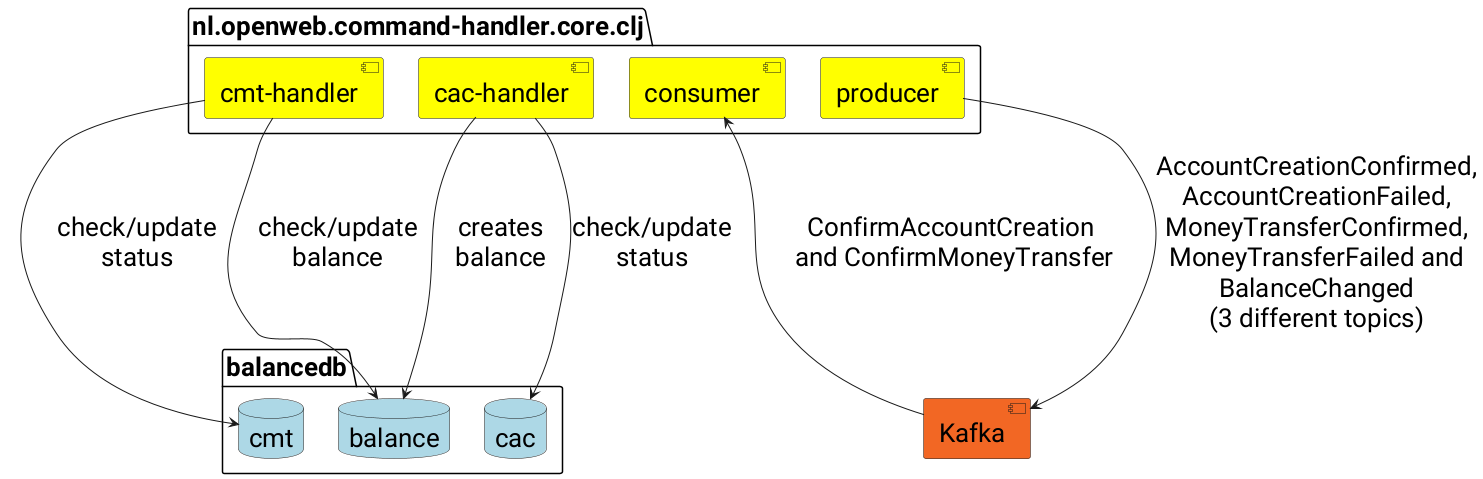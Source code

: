 @startuml
skinparam shadowing false
skinparam defaultFontName Roboto
skinparam defaultFontSize 26

package "nl.openweb.command-handler.core.clj" #White{
    component "cmt-handler" as mth #Yellow
    component "cac-handler" as ach #Yellow
    component consumer as c #Yellow
    component producer as p #Yellow
}
package balancedb #White{
    database balance #LightBlue
    database cac #LightBlue
    database cmt #LightBlue
}
component Kafka as kc #F26724

mth --> cmt :check/update\nstatus
ach --> cac :check/update\nstatus
mth --> balance :check/update\nbalance
ach --> balance :creates\nbalance
p --> kc :AccountCreationConfirmed,\nAccountCreationFailed,\nMoneyTransferConfirmed,\nMoneyTransferFailed and\nBalanceChanged\n(3 different topics)
c <-- kc :ConfirmAccountCreation\n and ConfirmMoneyTransfer

@enduml